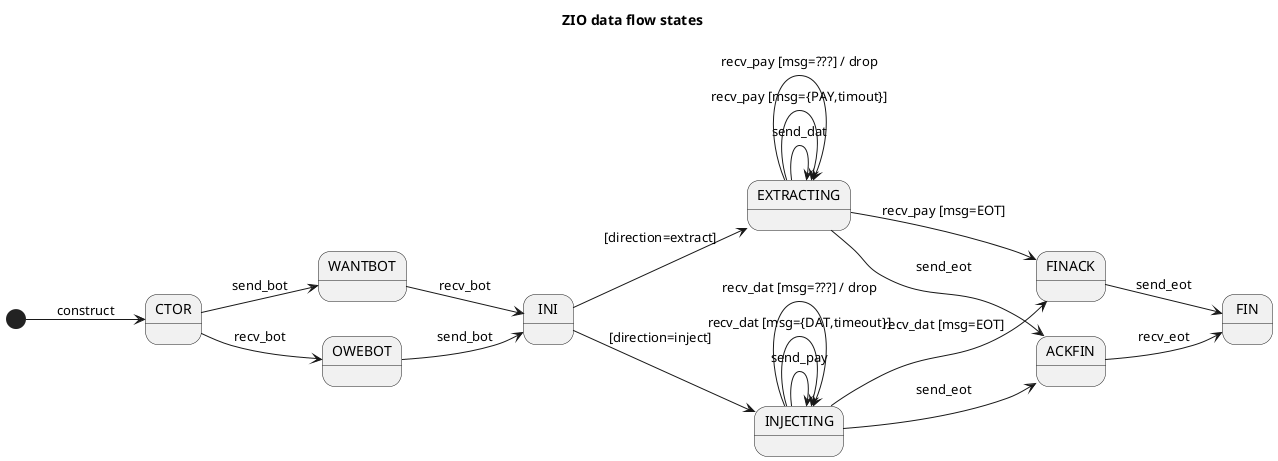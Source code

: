 @startuml
left to right direction
title ZIO data flow states
[*] --> CTOR : construct
CTOR --> WANTBOT : send_bot
CTOR --> OWEBOT : recv_bot
WANTBOT --> INI : recv_bot
OWEBOT --> INI : send_bot

INI --> EXTRACTING : [direction=extract]
INI --> INJECTING : [direction=inject]

EXTRACTING -> EXTRACTING : send_dat
EXTRACTING -> EXTRACTING : recv_pay [msg={PAY,timout}]
EXTRACTING -> EXTRACTING : recv_pay [msg=???] / drop
EXTRACTING --> FINACK : recv_pay [msg=EOT]
EXTRACTING --> ACKFIN : send_eot

INJECTING -> INJECTING : send_pay
INJECTING -> INJECTING : recv_dat [msg={DAT,timeout}]
INJECTING -> INJECTING : recv_dat [msg=???] / drop
INJECTING --> FINACK : recv_dat [msg=EOT]
INJECTING --> ACKFIN : send_eot

FINACK --> FIN : send_eot
ACKFIN --> FIN : recv_eot

@enduml
